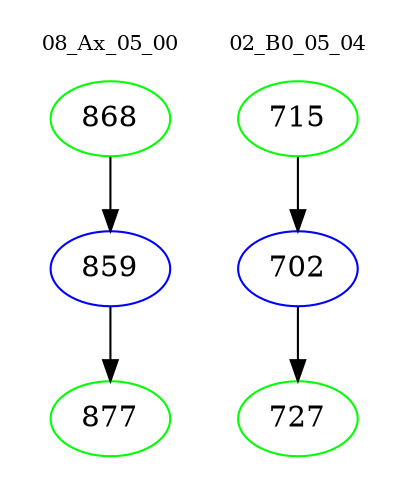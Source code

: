 digraph{
subgraph cluster_0 {
color = white
label = "08_Ax_05_00";
fontsize=10;
T0_868 [label="868", color="green"]
T0_868 -> T0_859 [color="black"]
T0_859 [label="859", color="blue"]
T0_859 -> T0_877 [color="black"]
T0_877 [label="877", color="green"]
}
subgraph cluster_1 {
color = white
label = "02_B0_05_04";
fontsize=10;
T1_715 [label="715", color="green"]
T1_715 -> T1_702 [color="black"]
T1_702 [label="702", color="blue"]
T1_702 -> T1_727 [color="black"]
T1_727 [label="727", color="green"]
}
}
